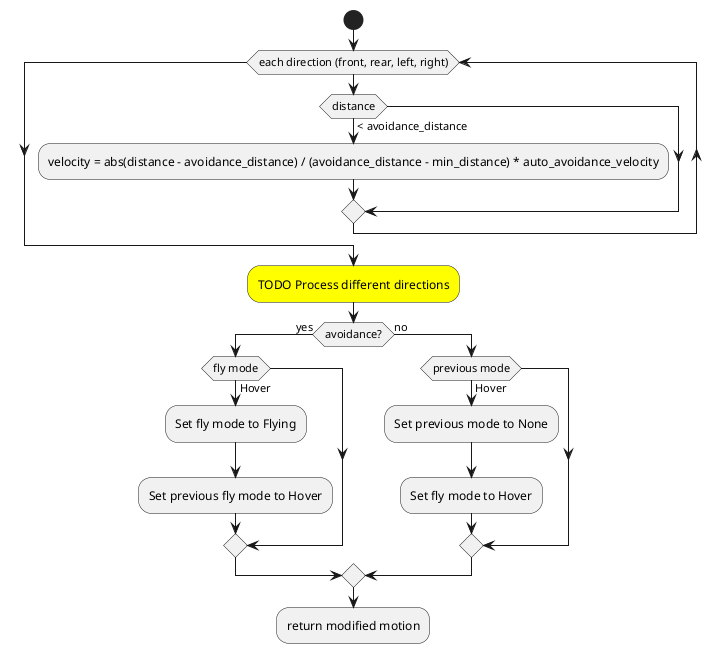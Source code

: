 @startuml
start

while (each direction (front, rear, left, right))

    if (distance) is (< avoidance_distance) then
        :velocity = abs(distance - avoidance_distance) / (avoidance_distance - min_distance) * auto_avoidance_velocity;
    endif

endwhile

#Yellow:TODO Process different directions;

if (avoidance?) is (yes) then
    
    if (fly mode) is (Hover) then 
        :Set fly mode to Flying;
        :Set previous fly mode to Hover;
    endif
else (no)
    if (previous mode) is (Hover) then
        :Set previous mode to None;
        :Set fly mode to Hover;
    endif
endif
:return modified motion;
